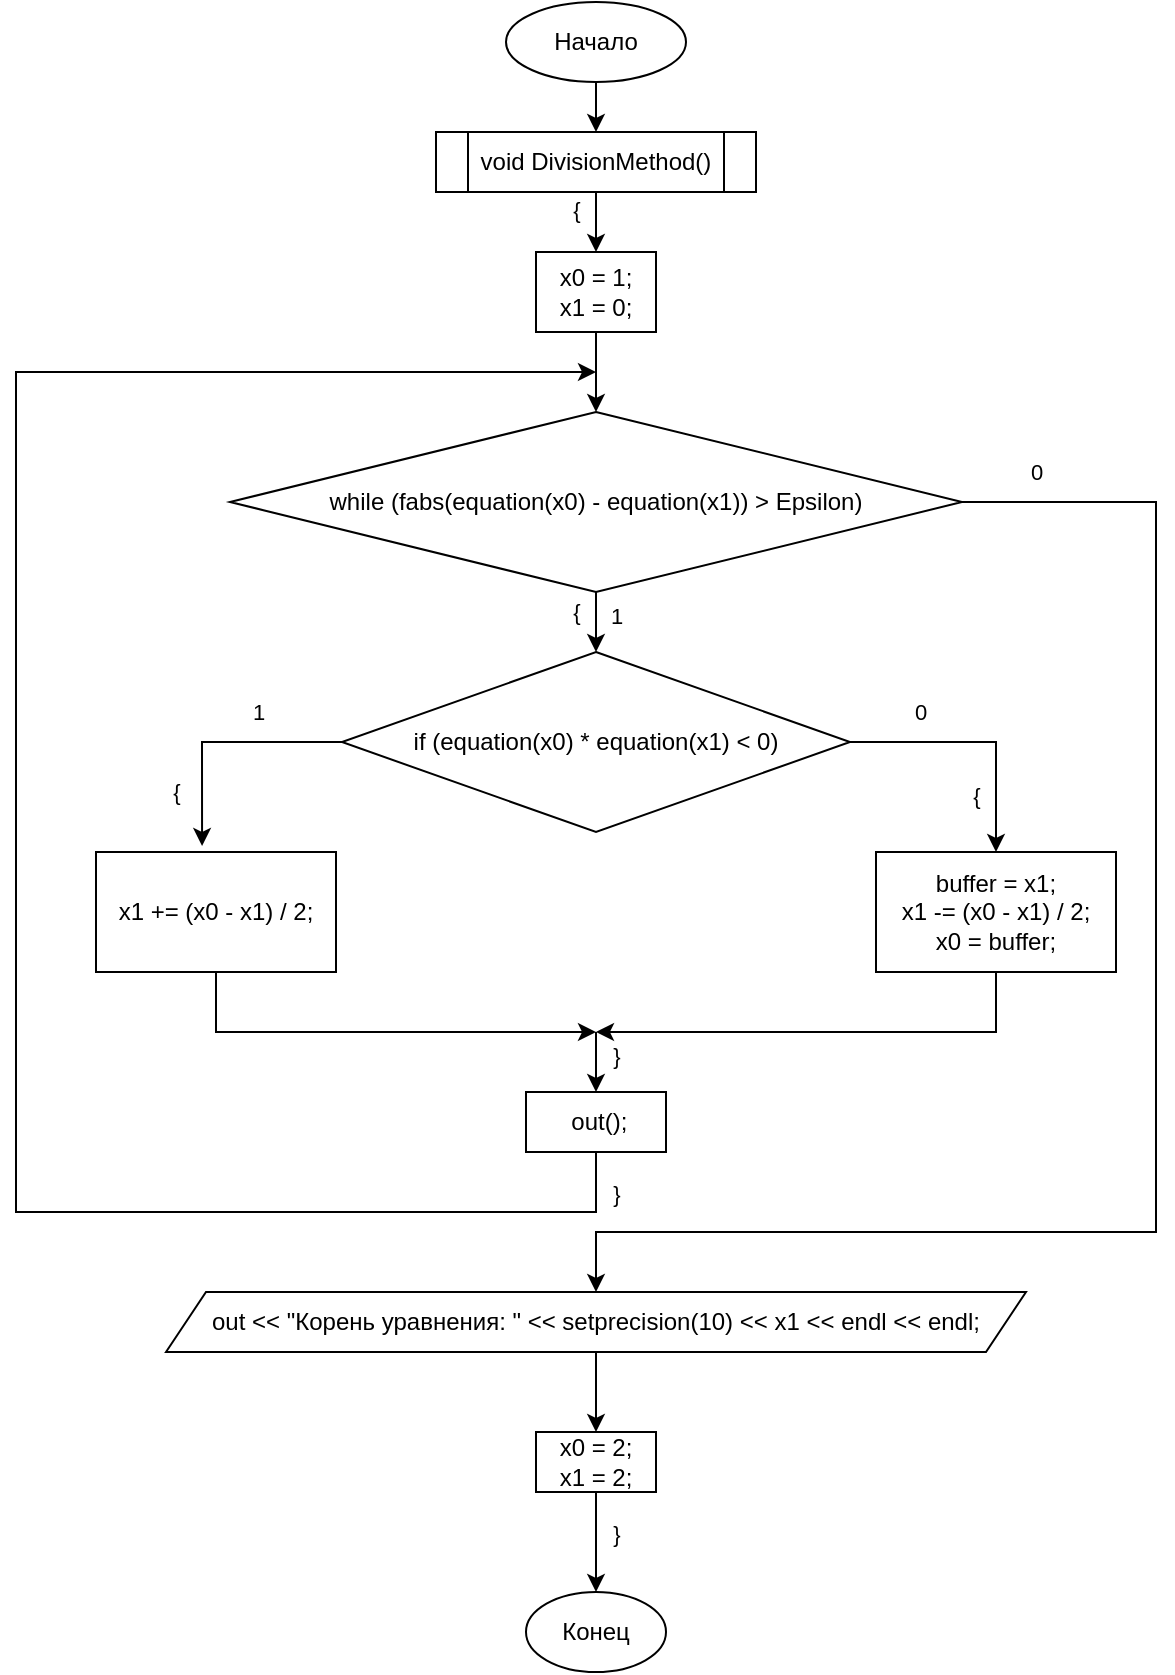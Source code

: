 <mxfile version="25.0.3">
  <diagram id="C5RBs43oDa-KdzZeNtuy" name="Page-1">
    <mxGraphModel dx="792" dy="1145" grid="1" gridSize="10" guides="1" tooltips="1" connect="1" arrows="1" fold="1" page="1" pageScale="1" pageWidth="827" pageHeight="1169" math="0" shadow="0">
      <root>
        <mxCell id="WIyWlLk6GJQsqaUBKTNV-0" />
        <mxCell id="WIyWlLk6GJQsqaUBKTNV-1" parent="WIyWlLk6GJQsqaUBKTNV-0" />
        <mxCell id="WfrXptu_8qniahOwDYU7-12" style="edgeStyle=orthogonalEdgeStyle;rounded=0;orthogonalLoop=1;jettySize=auto;html=1;exitX=0.5;exitY=1;exitDx=0;exitDy=0;entryX=0.5;entryY=0;entryDx=0;entryDy=0;" edge="1" parent="WIyWlLk6GJQsqaUBKTNV-1" source="WfrXptu_8qniahOwDYU7-0" target="WfrXptu_8qniahOwDYU7-1">
          <mxGeometry relative="1" as="geometry">
            <mxPoint x="410" y="640" as="targetPoint" />
          </mxGeometry>
        </mxCell>
        <mxCell id="WfrXptu_8qniahOwDYU7-0" value="Начало" style="ellipse;whiteSpace=wrap;html=1;" vertex="1" parent="WIyWlLk6GJQsqaUBKTNV-1">
          <mxGeometry x="365" y="585" width="90" height="40" as="geometry" />
        </mxCell>
        <mxCell id="WfrXptu_8qniahOwDYU7-11" style="edgeStyle=orthogonalEdgeStyle;rounded=0;orthogonalLoop=1;jettySize=auto;html=1;entryX=0.5;entryY=0;entryDx=0;entryDy=0;" edge="1" parent="WIyWlLk6GJQsqaUBKTNV-1" source="WfrXptu_8qniahOwDYU7-1" target="WfrXptu_8qniahOwDYU7-2">
          <mxGeometry relative="1" as="geometry" />
        </mxCell>
        <mxCell id="WfrXptu_8qniahOwDYU7-34" value="{" style="edgeLabel;html=1;align=center;verticalAlign=middle;resizable=0;points=[];" vertex="1" connectable="0" parent="WfrXptu_8qniahOwDYU7-11">
          <mxGeometry x="-0.64" relative="1" as="geometry">
            <mxPoint x="-10" as="offset" />
          </mxGeometry>
        </mxCell>
        <mxCell id="WfrXptu_8qniahOwDYU7-1" value="void DivisionMethod()" style="shape=process;whiteSpace=wrap;html=1;backgroundOutline=1;" vertex="1" parent="WIyWlLk6GJQsqaUBKTNV-1">
          <mxGeometry x="330" y="650" width="160" height="30" as="geometry" />
        </mxCell>
        <mxCell id="WfrXptu_8qniahOwDYU7-13" style="edgeStyle=orthogonalEdgeStyle;rounded=0;orthogonalLoop=1;jettySize=auto;html=1;entryX=0.5;entryY=0;entryDx=0;entryDy=0;" edge="1" parent="WIyWlLk6GJQsqaUBKTNV-1" source="WfrXptu_8qniahOwDYU7-2" target="WfrXptu_8qniahOwDYU7-3">
          <mxGeometry relative="1" as="geometry" />
        </mxCell>
        <mxCell id="WfrXptu_8qniahOwDYU7-2" value="x0 = 1;&lt;div&gt;x1 = 0;&lt;/div&gt;" style="rounded=0;whiteSpace=wrap;html=1;" vertex="1" parent="WIyWlLk6GJQsqaUBKTNV-1">
          <mxGeometry x="380" y="710" width="60" height="40" as="geometry" />
        </mxCell>
        <mxCell id="WfrXptu_8qniahOwDYU7-14" style="edgeStyle=orthogonalEdgeStyle;rounded=0;orthogonalLoop=1;jettySize=auto;html=1;entryX=0.5;entryY=0;entryDx=0;entryDy=0;" edge="1" parent="WIyWlLk6GJQsqaUBKTNV-1" source="WfrXptu_8qniahOwDYU7-3" target="WfrXptu_8qniahOwDYU7-4">
          <mxGeometry relative="1" as="geometry" />
        </mxCell>
        <mxCell id="WfrXptu_8qniahOwDYU7-28" value="{" style="edgeLabel;html=1;align=center;verticalAlign=middle;resizable=0;points=[];" vertex="1" connectable="0" parent="WfrXptu_8qniahOwDYU7-14">
          <mxGeometry x="0.28" y="2" relative="1" as="geometry">
            <mxPoint x="-12" y="-2" as="offset" />
          </mxGeometry>
        </mxCell>
        <mxCell id="WfrXptu_8qniahOwDYU7-29" value="1" style="edgeLabel;html=1;align=center;verticalAlign=middle;resizable=0;points=[];" vertex="1" connectable="0" parent="WfrXptu_8qniahOwDYU7-14">
          <mxGeometry x="0.28" y="1" relative="1" as="geometry">
            <mxPoint x="9" as="offset" />
          </mxGeometry>
        </mxCell>
        <mxCell id="WfrXptu_8qniahOwDYU7-32" style="edgeStyle=orthogonalEdgeStyle;rounded=0;orthogonalLoop=1;jettySize=auto;html=1;entryX=0.5;entryY=0;entryDx=0;entryDy=0;" edge="1" parent="WIyWlLk6GJQsqaUBKTNV-1" source="WfrXptu_8qniahOwDYU7-3" target="WfrXptu_8qniahOwDYU7-9">
          <mxGeometry relative="1" as="geometry">
            <Array as="points">
              <mxPoint x="690" y="835" />
              <mxPoint x="690" y="1200" />
              <mxPoint x="410" y="1200" />
            </Array>
          </mxGeometry>
        </mxCell>
        <mxCell id="WfrXptu_8qniahOwDYU7-33" value="0" style="edgeLabel;html=1;align=center;verticalAlign=middle;resizable=0;points=[];" vertex="1" connectable="0" parent="WfrXptu_8qniahOwDYU7-32">
          <mxGeometry x="-0.855" relative="1" as="geometry">
            <mxPoint x="-19" y="-15" as="offset" />
          </mxGeometry>
        </mxCell>
        <mxCell id="WfrXptu_8qniahOwDYU7-3" value="while (fabs(equation(x0) - equation(x1)) &amp;gt; Epsilon)" style="rhombus;whiteSpace=wrap;html=1;" vertex="1" parent="WIyWlLk6GJQsqaUBKTNV-1">
          <mxGeometry x="227" y="790" width="366" height="90" as="geometry" />
        </mxCell>
        <mxCell id="WfrXptu_8qniahOwDYU7-16" style="edgeStyle=orthogonalEdgeStyle;rounded=0;orthogonalLoop=1;jettySize=auto;html=1;entryX=0.5;entryY=0;entryDx=0;entryDy=0;" edge="1" parent="WIyWlLk6GJQsqaUBKTNV-1" source="WfrXptu_8qniahOwDYU7-4" target="WfrXptu_8qniahOwDYU7-6">
          <mxGeometry relative="1" as="geometry" />
        </mxCell>
        <mxCell id="WfrXptu_8qniahOwDYU7-24" value="0" style="edgeLabel;html=1;align=center;verticalAlign=middle;resizable=0;points=[];" vertex="1" connectable="0" parent="WfrXptu_8qniahOwDYU7-16">
          <mxGeometry x="-0.453" y="2" relative="1" as="geometry">
            <mxPoint y="-13" as="offset" />
          </mxGeometry>
        </mxCell>
        <mxCell id="WfrXptu_8qniahOwDYU7-25" value="{" style="edgeLabel;html=1;align=center;verticalAlign=middle;resizable=0;points=[];" vertex="1" connectable="0" parent="WfrXptu_8qniahOwDYU7-16">
          <mxGeometry x="0.562" relative="1" as="geometry">
            <mxPoint x="-10" as="offset" />
          </mxGeometry>
        </mxCell>
        <mxCell id="WfrXptu_8qniahOwDYU7-4" value="if (equation(x0) * equation(x1) &amp;lt; 0)" style="rhombus;whiteSpace=wrap;html=1;" vertex="1" parent="WIyWlLk6GJQsqaUBKTNV-1">
          <mxGeometry x="283" y="910" width="254" height="90" as="geometry" />
        </mxCell>
        <mxCell id="WfrXptu_8qniahOwDYU7-17" style="edgeStyle=orthogonalEdgeStyle;rounded=0;orthogonalLoop=1;jettySize=auto;html=1;" edge="1" parent="WIyWlLk6GJQsqaUBKTNV-1" source="WfrXptu_8qniahOwDYU7-5">
          <mxGeometry relative="1" as="geometry">
            <mxPoint x="410" y="1100" as="targetPoint" />
            <Array as="points">
              <mxPoint x="220" y="1100" />
              <mxPoint x="410" y="1100" />
            </Array>
          </mxGeometry>
        </mxCell>
        <mxCell id="WfrXptu_8qniahOwDYU7-5" value="x1 += (x0 - x1) / 2;" style="rounded=0;whiteSpace=wrap;html=1;" vertex="1" parent="WIyWlLk6GJQsqaUBKTNV-1">
          <mxGeometry x="160" y="1010" width="120" height="60" as="geometry" />
        </mxCell>
        <mxCell id="WfrXptu_8qniahOwDYU7-18" style="edgeStyle=orthogonalEdgeStyle;rounded=0;orthogonalLoop=1;jettySize=auto;html=1;" edge="1" parent="WIyWlLk6GJQsqaUBKTNV-1" source="WfrXptu_8qniahOwDYU7-6">
          <mxGeometry relative="1" as="geometry">
            <mxPoint x="410" y="1100" as="targetPoint" />
            <Array as="points">
              <mxPoint x="610" y="1100" />
            </Array>
          </mxGeometry>
        </mxCell>
        <mxCell id="WfrXptu_8qniahOwDYU7-6" value="buffer = x1;&lt;div&gt;x1 -= (x0 - x1) / 2;&lt;/div&gt;&lt;div&gt;x0 = buffer;&lt;/div&gt;" style="rounded=0;whiteSpace=wrap;html=1;" vertex="1" parent="WIyWlLk6GJQsqaUBKTNV-1">
          <mxGeometry x="550" y="1010" width="120" height="60" as="geometry" />
        </mxCell>
        <mxCell id="WfrXptu_8qniahOwDYU7-30" style="edgeStyle=orthogonalEdgeStyle;rounded=0;orthogonalLoop=1;jettySize=auto;html=1;" edge="1" parent="WIyWlLk6GJQsqaUBKTNV-1" source="WfrXptu_8qniahOwDYU7-7">
          <mxGeometry relative="1" as="geometry">
            <mxPoint x="410" y="770" as="targetPoint" />
            <Array as="points">
              <mxPoint x="410" y="1190" />
              <mxPoint x="120" y="1190" />
              <mxPoint x="120" y="770" />
            </Array>
          </mxGeometry>
        </mxCell>
        <mxCell id="WfrXptu_8qniahOwDYU7-31" value="}" style="edgeLabel;html=1;align=center;verticalAlign=middle;resizable=0;points=[];" vertex="1" connectable="0" parent="WfrXptu_8qniahOwDYU7-30">
          <mxGeometry x="-0.972" relative="1" as="geometry">
            <mxPoint x="10" y="6" as="offset" />
          </mxGeometry>
        </mxCell>
        <mxCell id="WfrXptu_8qniahOwDYU7-7" value="&amp;nbsp;out();" style="rounded=0;whiteSpace=wrap;html=1;" vertex="1" parent="WIyWlLk6GJQsqaUBKTNV-1">
          <mxGeometry x="375" y="1130" width="70" height="30" as="geometry" />
        </mxCell>
        <mxCell id="WfrXptu_8qniahOwDYU7-8" value="Конец" style="ellipse;whiteSpace=wrap;html=1;" vertex="1" parent="WIyWlLk6GJQsqaUBKTNV-1">
          <mxGeometry x="375" y="1380" width="70" height="40" as="geometry" />
        </mxCell>
        <mxCell id="WfrXptu_8qniahOwDYU7-21" style="edgeStyle=orthogonalEdgeStyle;rounded=0;orthogonalLoop=1;jettySize=auto;html=1;entryX=0.5;entryY=0;entryDx=0;entryDy=0;" edge="1" parent="WIyWlLk6GJQsqaUBKTNV-1" source="WfrXptu_8qniahOwDYU7-9" target="WfrXptu_8qniahOwDYU7-10">
          <mxGeometry relative="1" as="geometry" />
        </mxCell>
        <mxCell id="WfrXptu_8qniahOwDYU7-9" value="out &amp;lt;&amp;lt; &quot;Корень уравнения: &quot; &amp;lt;&amp;lt; setprecision(10) &amp;lt;&amp;lt; x1 &amp;lt;&amp;lt; endl &amp;lt;&amp;lt; endl;" style="shape=parallelogram;perimeter=parallelogramPerimeter;whiteSpace=wrap;html=1;fixedSize=1;" vertex="1" parent="WIyWlLk6GJQsqaUBKTNV-1">
          <mxGeometry x="195" y="1230" width="430" height="30" as="geometry" />
        </mxCell>
        <mxCell id="WfrXptu_8qniahOwDYU7-22" style="edgeStyle=orthogonalEdgeStyle;rounded=0;orthogonalLoop=1;jettySize=auto;html=1;entryX=0.5;entryY=0;entryDx=0;entryDy=0;" edge="1" parent="WIyWlLk6GJQsqaUBKTNV-1" source="WfrXptu_8qniahOwDYU7-10" target="WfrXptu_8qniahOwDYU7-8">
          <mxGeometry relative="1" as="geometry" />
        </mxCell>
        <mxCell id="WfrXptu_8qniahOwDYU7-36" value="}" style="edgeLabel;html=1;align=center;verticalAlign=middle;resizable=0;points=[];" vertex="1" connectable="0" parent="WfrXptu_8qniahOwDYU7-22">
          <mxGeometry x="-0.16" y="-1" relative="1" as="geometry">
            <mxPoint x="11" as="offset" />
          </mxGeometry>
        </mxCell>
        <mxCell id="WfrXptu_8qniahOwDYU7-10" value="x0 = 2;&lt;div&gt;x1 = 2;&lt;/div&gt;" style="rounded=0;whiteSpace=wrap;html=1;" vertex="1" parent="WIyWlLk6GJQsqaUBKTNV-1">
          <mxGeometry x="380" y="1300" width="60" height="30" as="geometry" />
        </mxCell>
        <mxCell id="WfrXptu_8qniahOwDYU7-15" style="edgeStyle=orthogonalEdgeStyle;rounded=0;orthogonalLoop=1;jettySize=auto;html=1;entryX=0.442;entryY=-0.05;entryDx=0;entryDy=0;entryPerimeter=0;" edge="1" parent="WIyWlLk6GJQsqaUBKTNV-1" source="WfrXptu_8qniahOwDYU7-4" target="WfrXptu_8qniahOwDYU7-5">
          <mxGeometry relative="1" as="geometry">
            <Array as="points">
              <mxPoint x="213" y="955" />
            </Array>
          </mxGeometry>
        </mxCell>
        <mxCell id="WfrXptu_8qniahOwDYU7-23" value="1" style="edgeLabel;html=1;align=center;verticalAlign=middle;resizable=0;points=[];" vertex="1" connectable="0" parent="WfrXptu_8qniahOwDYU7-15">
          <mxGeometry x="-0.311" y="-3" relative="1" as="geometry">
            <mxPoint y="-12" as="offset" />
          </mxGeometry>
        </mxCell>
        <mxCell id="WfrXptu_8qniahOwDYU7-26" value="{" style="edgeLabel;html=1;align=center;verticalAlign=middle;resizable=0;points=[];" vertex="1" connectable="0" parent="WfrXptu_8qniahOwDYU7-15">
          <mxGeometry x="0.492" y="2" relative="1" as="geometry">
            <mxPoint x="-15" y="4" as="offset" />
          </mxGeometry>
        </mxCell>
        <mxCell id="WfrXptu_8qniahOwDYU7-19" value="" style="endArrow=classic;html=1;rounded=0;entryX=0.5;entryY=0;entryDx=0;entryDy=0;" edge="1" parent="WIyWlLk6GJQsqaUBKTNV-1" target="WfrXptu_8qniahOwDYU7-7">
          <mxGeometry width="50" height="50" relative="1" as="geometry">
            <mxPoint x="410" y="1100" as="sourcePoint" />
            <mxPoint x="430" y="1060" as="targetPoint" />
          </mxGeometry>
        </mxCell>
        <mxCell id="WfrXptu_8qniahOwDYU7-27" value="}" style="edgeLabel;html=1;align=center;verticalAlign=middle;resizable=0;points=[];" vertex="1" connectable="0" parent="WfrXptu_8qniahOwDYU7-19">
          <mxGeometry x="-0.2" relative="1" as="geometry">
            <mxPoint x="10" as="offset" />
          </mxGeometry>
        </mxCell>
      </root>
    </mxGraphModel>
  </diagram>
</mxfile>
